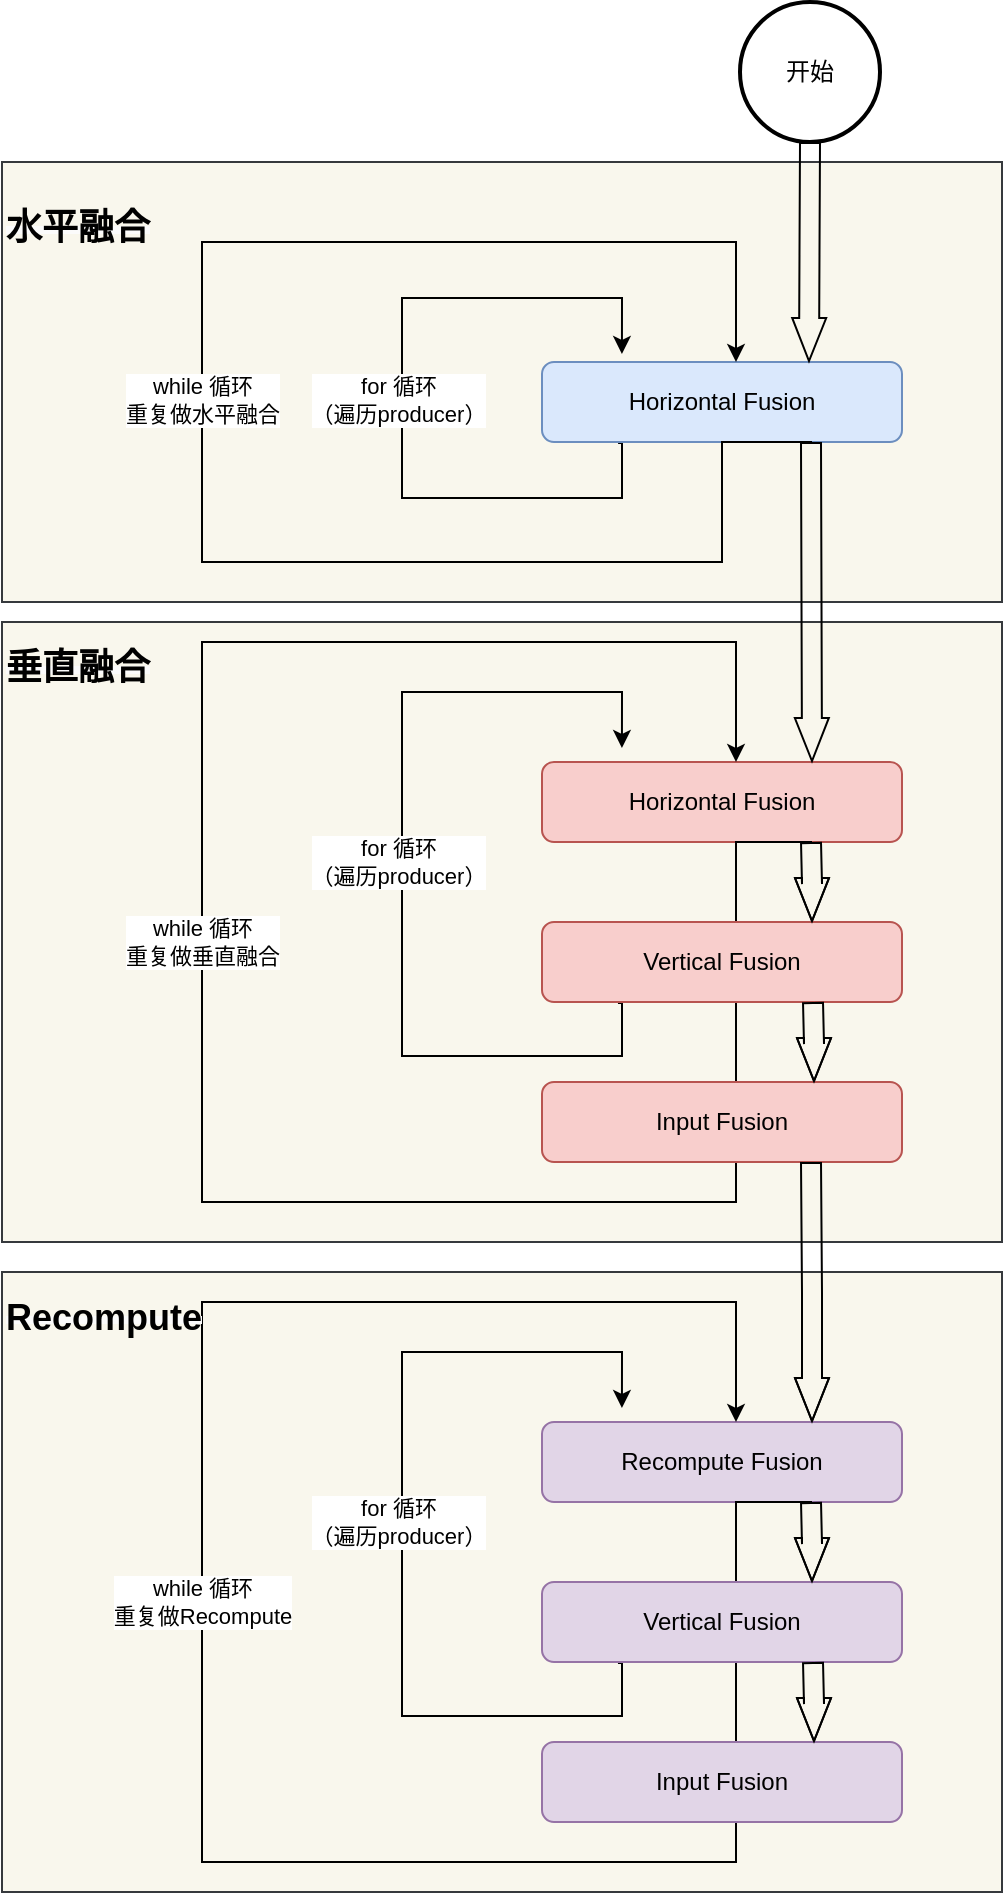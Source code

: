 <mxfile version="21.2.9" type="github">
  <diagram id="C5RBs43oDa-KdzZeNtuy" name="Page-1">
    <mxGraphModel dx="1434" dy="1939" grid="1" gridSize="10" guides="1" tooltips="1" connect="1" arrows="1" fold="1" page="1" pageScale="1" pageWidth="827" pageHeight="1169" math="0" shadow="0">
      <root>
        <mxCell id="WIyWlLk6GJQsqaUBKTNV-0" />
        <mxCell id="WIyWlLk6GJQsqaUBKTNV-1" parent="WIyWlLk6GJQsqaUBKTNV-0" />
        <mxCell id="5qFwOOP0-v9RnZ_ejQs6-36" value="&lt;h2 style=&quot;line-height: 20%;&quot;&gt;&lt;br&gt;&lt;/h2&gt;" style="rounded=0;whiteSpace=wrap;html=1;align=left;strokeColor=#36393d;fillColor=#f9f7ed;" vertex="1" parent="WIyWlLk6GJQsqaUBKTNV-1">
          <mxGeometry x="10" y="585" width="500" height="310" as="geometry" />
        </mxCell>
        <mxCell id="5qFwOOP0-v9RnZ_ejQs6-34" value="&lt;h2 style=&quot;line-height: 20%;&quot;&gt;&lt;br&gt;&lt;/h2&gt;" style="rounded=0;whiteSpace=wrap;html=1;align=left;strokeColor=#36393d;fillColor=#f9f7ed;" vertex="1" parent="WIyWlLk6GJQsqaUBKTNV-1">
          <mxGeometry x="10" y="260" width="500" height="310" as="geometry" />
        </mxCell>
        <mxCell id="5qFwOOP0-v9RnZ_ejQs6-32" value="&lt;h2 style=&quot;line-height: 20%;&quot;&gt;&lt;br&gt;&lt;/h2&gt;" style="rounded=0;whiteSpace=wrap;html=1;align=left;strokeColor=#36393d;fillColor=#f9f7ed;" vertex="1" parent="WIyWlLk6GJQsqaUBKTNV-1">
          <mxGeometry x="10" y="30" width="500" height="220" as="geometry" />
        </mxCell>
        <mxCell id="5qFwOOP0-v9RnZ_ejQs6-5" style="edgeStyle=orthogonalEdgeStyle;rounded=0;orthogonalLoop=1;jettySize=auto;html=1;entryX=0.333;entryY=-0.05;entryDx=0;entryDy=0;entryPerimeter=0;exitX=0.317;exitY=1.063;exitDx=0;exitDy=0;exitPerimeter=0;" edge="1" parent="WIyWlLk6GJQsqaUBKTNV-1">
          <mxGeometry relative="1" as="geometry">
            <mxPoint x="319.96" y="126" as="targetPoint" />
            <mxPoint x="318.04" y="170.52" as="sourcePoint" />
            <Array as="points">
              <mxPoint x="320" y="171" />
              <mxPoint x="320" y="198" />
              <mxPoint x="210" y="198" />
              <mxPoint x="210" y="98" />
              <mxPoint x="320" y="98" />
            </Array>
          </mxGeometry>
        </mxCell>
        <mxCell id="5qFwOOP0-v9RnZ_ejQs6-6" value="for 循环&lt;br style=&quot;box-sizing: initial; -webkit-tap-highlight-color: rgba(0, 0, 0, 0);&quot;&gt;（遍历producer）" style="edgeLabel;html=1;align=center;verticalAlign=middle;resizable=0;points=[];" vertex="1" connectable="0" parent="5qFwOOP0-v9RnZ_ejQs6-5">
          <mxGeometry x="0.178" y="2" relative="1" as="geometry">
            <mxPoint y="34" as="offset" />
          </mxGeometry>
        </mxCell>
        <mxCell id="WIyWlLk6GJQsqaUBKTNV-3" value="Horizontal Fusion" style="rounded=1;whiteSpace=wrap;html=1;fontSize=12;glass=0;strokeWidth=1;shadow=0;fillColor=#dae8fc;strokeColor=#6c8ebf;" parent="WIyWlLk6GJQsqaUBKTNV-1" vertex="1">
          <mxGeometry x="280" y="130" width="180" height="40" as="geometry" />
        </mxCell>
        <mxCell id="5qFwOOP0-v9RnZ_ejQs6-1" value="开始" style="strokeWidth=2;html=1;shape=mxgraph.flowchart.start_2;whiteSpace=wrap;" vertex="1" parent="WIyWlLk6GJQsqaUBKTNV-1">
          <mxGeometry x="379" y="-50" width="70" height="70" as="geometry" />
        </mxCell>
        <mxCell id="5qFwOOP0-v9RnZ_ejQs6-7" style="edgeStyle=orthogonalEdgeStyle;rounded=0;orthogonalLoop=1;jettySize=auto;html=1;exitX=0.75;exitY=1;exitDx=0;exitDy=0;" edge="1" parent="WIyWlLk6GJQsqaUBKTNV-1" source="WIyWlLk6GJQsqaUBKTNV-3">
          <mxGeometry relative="1" as="geometry">
            <mxPoint x="377" y="130" as="targetPoint" />
            <mxPoint x="347" y="200" as="sourcePoint" />
            <Array as="points">
              <mxPoint x="370" y="230" />
              <mxPoint x="110" y="230" />
              <mxPoint x="110" y="70" />
              <mxPoint x="377" y="70" />
            </Array>
          </mxGeometry>
        </mxCell>
        <mxCell id="5qFwOOP0-v9RnZ_ejQs6-8" value="while 循环&lt;br style=&quot;box-sizing: initial; -webkit-tap-highlight-color: rgba(0, 0, 0, 0);&quot;&gt;重复做水平融合" style="edgeLabel;html=1;align=center;verticalAlign=middle;resizable=0;points=[];" vertex="1" connectable="0" parent="5qFwOOP0-v9RnZ_ejQs6-7">
          <mxGeometry x="0.178" y="2" relative="1" as="geometry">
            <mxPoint x="2" y="56" as="offset" />
          </mxGeometry>
        </mxCell>
        <mxCell id="5qFwOOP0-v9RnZ_ejQs6-9" style="edgeStyle=orthogonalEdgeStyle;rounded=0;orthogonalLoop=1;jettySize=auto;html=1;entryX=0.333;entryY=-0.05;entryDx=0;entryDy=0;entryPerimeter=0;exitX=0.211;exitY=1.088;exitDx=0;exitDy=0;exitPerimeter=0;" edge="1" parent="WIyWlLk6GJQsqaUBKTNV-1">
          <mxGeometry relative="1" as="geometry">
            <mxPoint x="319.96" y="323" as="targetPoint" />
            <mxPoint x="317.98" y="450.52" as="sourcePoint" />
            <Array as="points">
              <mxPoint x="320" y="451" />
              <mxPoint x="320" y="477" />
              <mxPoint x="210" y="477" />
              <mxPoint x="210" y="295" />
              <mxPoint x="320" y="295" />
            </Array>
          </mxGeometry>
        </mxCell>
        <mxCell id="5qFwOOP0-v9RnZ_ejQs6-10" value="for 循环&lt;br style=&quot;box-sizing: initial; -webkit-tap-highlight-color: rgba(0, 0, 0, 0);&quot;&gt;（遍历producer）" style="edgeLabel;html=1;align=center;verticalAlign=middle;resizable=0;points=[];" vertex="1" connectable="0" parent="5qFwOOP0-v9RnZ_ejQs6-9">
          <mxGeometry x="0.178" y="2" relative="1" as="geometry">
            <mxPoint y="34" as="offset" />
          </mxGeometry>
        </mxCell>
        <mxCell id="5qFwOOP0-v9RnZ_ejQs6-11" value="Horizontal Fusion" style="rounded=1;whiteSpace=wrap;html=1;fontSize=12;glass=0;strokeWidth=1;shadow=0;fillColor=#f8cecc;strokeColor=#b85450;" vertex="1" parent="WIyWlLk6GJQsqaUBKTNV-1">
          <mxGeometry x="280" y="330" width="180" height="40" as="geometry" />
        </mxCell>
        <mxCell id="5qFwOOP0-v9RnZ_ejQs6-12" style="edgeStyle=orthogonalEdgeStyle;rounded=0;orthogonalLoop=1;jettySize=auto;html=1;exitX=0.75;exitY=1;exitDx=0;exitDy=0;" edge="1" parent="WIyWlLk6GJQsqaUBKTNV-1" source="5qFwOOP0-v9RnZ_ejQs6-11">
          <mxGeometry relative="1" as="geometry">
            <mxPoint x="377" y="330" as="targetPoint" />
            <mxPoint x="347" y="400" as="sourcePoint" />
            <Array as="points">
              <mxPoint x="377" y="370" />
              <mxPoint x="377" y="550" />
              <mxPoint x="110" y="550" />
              <mxPoint x="110" y="270" />
              <mxPoint x="377" y="270" />
            </Array>
          </mxGeometry>
        </mxCell>
        <mxCell id="5qFwOOP0-v9RnZ_ejQs6-13" value="while 循环&lt;br style=&quot;box-sizing: initial; -webkit-tap-highlight-color: rgba(0, 0, 0, 0);&quot;&gt;重复做垂直融合" style="edgeLabel;html=1;align=center;verticalAlign=middle;resizable=0;points=[];" vertex="1" connectable="0" parent="5qFwOOP0-v9RnZ_ejQs6-12">
          <mxGeometry x="0.178" y="2" relative="1" as="geometry">
            <mxPoint x="2" y="28" as="offset" />
          </mxGeometry>
        </mxCell>
        <mxCell id="5qFwOOP0-v9RnZ_ejQs6-16" style="edgeStyle=orthogonalEdgeStyle;rounded=0;orthogonalLoop=1;jettySize=auto;html=1;exitX=0.5;exitY=1;exitDx=0;exitDy=0;exitPerimeter=0;entryX=0.75;entryY=0;entryDx=0;entryDy=0;shape=flexArrow;endWidth=6;endSize=6.83;" edge="1" parent="WIyWlLk6GJQsqaUBKTNV-1" target="5qFwOOP0-v9RnZ_ejQs6-11">
          <mxGeometry relative="1" as="geometry">
            <mxPoint x="414.5" y="170" as="sourcePoint" />
            <mxPoint x="414.5" y="270" as="targetPoint" />
          </mxGeometry>
        </mxCell>
        <mxCell id="5qFwOOP0-v9RnZ_ejQs6-17" value="Vertical Fusion" style="rounded=1;whiteSpace=wrap;html=1;fontSize=12;glass=0;strokeWidth=1;shadow=0;fillColor=#f8cecc;strokeColor=#b85450;" vertex="1" parent="WIyWlLk6GJQsqaUBKTNV-1">
          <mxGeometry x="280" y="410" width="180" height="40" as="geometry" />
        </mxCell>
        <mxCell id="5qFwOOP0-v9RnZ_ejQs6-18" value="Input Fusion" style="rounded=1;whiteSpace=wrap;html=1;fontSize=12;glass=0;strokeWidth=1;shadow=0;fillColor=#f8cecc;strokeColor=#b85450;" vertex="1" parent="WIyWlLk6GJQsqaUBKTNV-1">
          <mxGeometry x="280" y="490" width="180" height="40" as="geometry" />
        </mxCell>
        <mxCell id="5qFwOOP0-v9RnZ_ejQs6-19" style="edgeStyle=orthogonalEdgeStyle;rounded=0;orthogonalLoop=1;jettySize=auto;html=1;exitX=0.5;exitY=1;exitDx=0;exitDy=0;exitPerimeter=0;shape=flexArrow;endWidth=6;endSize=6.83;" edge="1" parent="WIyWlLk6GJQsqaUBKTNV-1">
          <mxGeometry relative="1" as="geometry">
            <mxPoint x="414.5" y="370" as="sourcePoint" />
            <mxPoint x="415" y="410" as="targetPoint" />
          </mxGeometry>
        </mxCell>
        <mxCell id="5qFwOOP0-v9RnZ_ejQs6-20" style="edgeStyle=orthogonalEdgeStyle;rounded=0;orthogonalLoop=1;jettySize=auto;html=1;exitX=0.5;exitY=1;exitDx=0;exitDy=0;exitPerimeter=0;shape=flexArrow;endWidth=6;endSize=6.83;" edge="1" parent="WIyWlLk6GJQsqaUBKTNV-1">
          <mxGeometry relative="1" as="geometry">
            <mxPoint x="415.5" y="450" as="sourcePoint" />
            <mxPoint x="416" y="490" as="targetPoint" />
          </mxGeometry>
        </mxCell>
        <mxCell id="5qFwOOP0-v9RnZ_ejQs6-21" style="edgeStyle=orthogonalEdgeStyle;rounded=0;orthogonalLoop=1;jettySize=auto;html=1;entryX=0.333;entryY=-0.05;entryDx=0;entryDy=0;entryPerimeter=0;exitX=0.211;exitY=1.088;exitDx=0;exitDy=0;exitPerimeter=0;" edge="1" parent="WIyWlLk6GJQsqaUBKTNV-1">
          <mxGeometry relative="1" as="geometry">
            <mxPoint x="319.96" y="653" as="targetPoint" />
            <mxPoint x="317.98" y="780.52" as="sourcePoint" />
            <Array as="points">
              <mxPoint x="320" y="781" />
              <mxPoint x="320" y="807" />
              <mxPoint x="210" y="807" />
              <mxPoint x="210" y="625" />
              <mxPoint x="320" y="625" />
            </Array>
          </mxGeometry>
        </mxCell>
        <mxCell id="5qFwOOP0-v9RnZ_ejQs6-22" value="for 循环&lt;br style=&quot;box-sizing: initial; -webkit-tap-highlight-color: rgba(0, 0, 0, 0);&quot;&gt;（遍历producer）" style="edgeLabel;html=1;align=center;verticalAlign=middle;resizable=0;points=[];" vertex="1" connectable="0" parent="5qFwOOP0-v9RnZ_ejQs6-21">
          <mxGeometry x="0.178" y="2" relative="1" as="geometry">
            <mxPoint y="34" as="offset" />
          </mxGeometry>
        </mxCell>
        <mxCell id="5qFwOOP0-v9RnZ_ejQs6-23" value="Recompute Fusion" style="rounded=1;whiteSpace=wrap;html=1;fontSize=12;glass=0;strokeWidth=1;shadow=0;fillColor=#e1d5e7;strokeColor=#9673a6;" vertex="1" parent="WIyWlLk6GJQsqaUBKTNV-1">
          <mxGeometry x="280" y="660" width="180" height="40" as="geometry" />
        </mxCell>
        <mxCell id="5qFwOOP0-v9RnZ_ejQs6-24" style="edgeStyle=orthogonalEdgeStyle;rounded=0;orthogonalLoop=1;jettySize=auto;html=1;exitX=0.75;exitY=1;exitDx=0;exitDy=0;" edge="1" parent="WIyWlLk6GJQsqaUBKTNV-1" source="5qFwOOP0-v9RnZ_ejQs6-23">
          <mxGeometry relative="1" as="geometry">
            <mxPoint x="377" y="660" as="targetPoint" />
            <mxPoint x="347" y="730" as="sourcePoint" />
            <Array as="points">
              <mxPoint x="377" y="700" />
              <mxPoint x="377" y="880" />
              <mxPoint x="110" y="880" />
              <mxPoint x="110" y="600" />
              <mxPoint x="377" y="600" />
            </Array>
          </mxGeometry>
        </mxCell>
        <mxCell id="5qFwOOP0-v9RnZ_ejQs6-25" value="while 循环&lt;br style=&quot;box-sizing: initial; -webkit-tap-highlight-color: rgba(0, 0, 0, 0);&quot;&gt;重复做Recompute" style="edgeLabel;html=1;align=center;verticalAlign=middle;resizable=0;points=[];" vertex="1" connectable="0" parent="5qFwOOP0-v9RnZ_ejQs6-24">
          <mxGeometry x="0.178" y="2" relative="1" as="geometry">
            <mxPoint x="2" y="28" as="offset" />
          </mxGeometry>
        </mxCell>
        <mxCell id="5qFwOOP0-v9RnZ_ejQs6-26" value="Vertical Fusion" style="rounded=1;whiteSpace=wrap;html=1;fontSize=12;glass=0;strokeWidth=1;shadow=0;fillColor=#e1d5e7;strokeColor=#9673a6;" vertex="1" parent="WIyWlLk6GJQsqaUBKTNV-1">
          <mxGeometry x="280" y="740" width="180" height="40" as="geometry" />
        </mxCell>
        <mxCell id="5qFwOOP0-v9RnZ_ejQs6-27" value="Input Fusion" style="rounded=1;whiteSpace=wrap;html=1;fontSize=12;glass=0;strokeWidth=1;shadow=0;fillColor=#e1d5e7;strokeColor=#9673a6;" vertex="1" parent="WIyWlLk6GJQsqaUBKTNV-1">
          <mxGeometry x="280" y="820" width="180" height="40" as="geometry" />
        </mxCell>
        <mxCell id="5qFwOOP0-v9RnZ_ejQs6-28" style="edgeStyle=orthogonalEdgeStyle;rounded=0;orthogonalLoop=1;jettySize=auto;html=1;exitX=0.5;exitY=1;exitDx=0;exitDy=0;exitPerimeter=0;shape=flexArrow;endWidth=6;endSize=6.83;" edge="1" parent="WIyWlLk6GJQsqaUBKTNV-1">
          <mxGeometry relative="1" as="geometry">
            <mxPoint x="414.5" y="700" as="sourcePoint" />
            <mxPoint x="415" y="740" as="targetPoint" />
          </mxGeometry>
        </mxCell>
        <mxCell id="5qFwOOP0-v9RnZ_ejQs6-29" style="edgeStyle=orthogonalEdgeStyle;rounded=0;orthogonalLoop=1;jettySize=auto;html=1;exitX=0.5;exitY=1;exitDx=0;exitDy=0;exitPerimeter=0;shape=flexArrow;endWidth=6;endSize=6.83;" edge="1" parent="WIyWlLk6GJQsqaUBKTNV-1">
          <mxGeometry relative="1" as="geometry">
            <mxPoint x="415.5" y="780" as="sourcePoint" />
            <mxPoint x="416" y="820" as="targetPoint" />
          </mxGeometry>
        </mxCell>
        <mxCell id="5qFwOOP0-v9RnZ_ejQs6-30" style="edgeStyle=orthogonalEdgeStyle;rounded=0;orthogonalLoop=1;jettySize=auto;html=1;exitX=0.5;exitY=1;exitDx=0;exitDy=0;exitPerimeter=0;shape=flexArrow;endWidth=6;endSize=6.83;" edge="1" parent="WIyWlLk6GJQsqaUBKTNV-1">
          <mxGeometry relative="1" as="geometry">
            <mxPoint x="414.5" y="530" as="sourcePoint" />
            <mxPoint x="415" y="660" as="targetPoint" />
          </mxGeometry>
        </mxCell>
        <mxCell id="5qFwOOP0-v9RnZ_ejQs6-33" value="&lt;meta charset=&quot;utf-8&quot;&gt;&lt;h2 style=&quot;border-color: var(--border-color); color: rgb(0, 0, 0); font-family: Helvetica; font-style: normal; font-variant-ligatures: normal; font-variant-caps: normal; letter-spacing: normal; orphans: 2; text-align: left; text-indent: 0px; text-transform: none; widows: 2; word-spacing: 0px; -webkit-text-stroke-width: 0px; background-color: rgb(251, 251, 251); text-decoration-thickness: initial; text-decoration-style: initial; text-decoration-color: initial; line-height: 3.6px;&quot;&gt;水平融合&lt;/h2&gt;" style="text;whiteSpace=wrap;html=1;" vertex="1" parent="WIyWlLk6GJQsqaUBKTNV-1">
          <mxGeometry x="10" y="40" width="90" height="50" as="geometry" />
        </mxCell>
        <mxCell id="5qFwOOP0-v9RnZ_ejQs6-35" value="&lt;h2 style=&quot;border-color: var(--border-color); color: rgb(0, 0, 0); font-family: Helvetica; font-style: normal; font-variant-ligatures: normal; font-variant-caps: normal; letter-spacing: normal; orphans: 2; text-align: left; text-indent: 0px; text-transform: none; widows: 2; word-spacing: 0px; -webkit-text-stroke-width: 0px; background-color: rgb(251, 251, 251); text-decoration-thickness: initial; text-decoration-style: initial; text-decoration-color: initial; line-height: 3.6px;&quot;&gt;垂直融合&lt;/h2&gt;" style="text;whiteSpace=wrap;html=1;" vertex="1" parent="WIyWlLk6GJQsqaUBKTNV-1">
          <mxGeometry x="10" y="260" width="90" height="50" as="geometry" />
        </mxCell>
        <mxCell id="5qFwOOP0-v9RnZ_ejQs6-37" value="&lt;h2 style=&quot;border-color: var(--border-color); color: rgb(0, 0, 0); font-family: Helvetica; font-style: normal; font-variant-ligatures: normal; font-variant-caps: normal; letter-spacing: normal; orphans: 2; text-align: left; text-indent: 0px; text-transform: none; widows: 2; word-spacing: 0px; -webkit-text-stroke-width: 0px; background-color: rgb(251, 251, 251); text-decoration-thickness: initial; text-decoration-style: initial; text-decoration-color: initial; line-height: 3.6px;&quot;&gt;Recompute&lt;/h2&gt;" style="text;whiteSpace=wrap;html=1;" vertex="1" parent="WIyWlLk6GJQsqaUBKTNV-1">
          <mxGeometry x="10" y="585" width="90" height="50" as="geometry" />
        </mxCell>
        <mxCell id="5qFwOOP0-v9RnZ_ejQs6-40" style="edgeStyle=orthogonalEdgeStyle;rounded=0;orthogonalLoop=1;jettySize=auto;html=1;shape=flexArrow;endWidth=6;endSize=6.83;exitX=0.5;exitY=1;exitDx=0;exitDy=0;exitPerimeter=0;" edge="1" parent="WIyWlLk6GJQsqaUBKTNV-1" source="5qFwOOP0-v9RnZ_ejQs6-1">
          <mxGeometry relative="1" as="geometry">
            <mxPoint x="414" y="60" as="sourcePoint" />
            <mxPoint x="413.5" y="130" as="targetPoint" />
          </mxGeometry>
        </mxCell>
      </root>
    </mxGraphModel>
  </diagram>
</mxfile>
